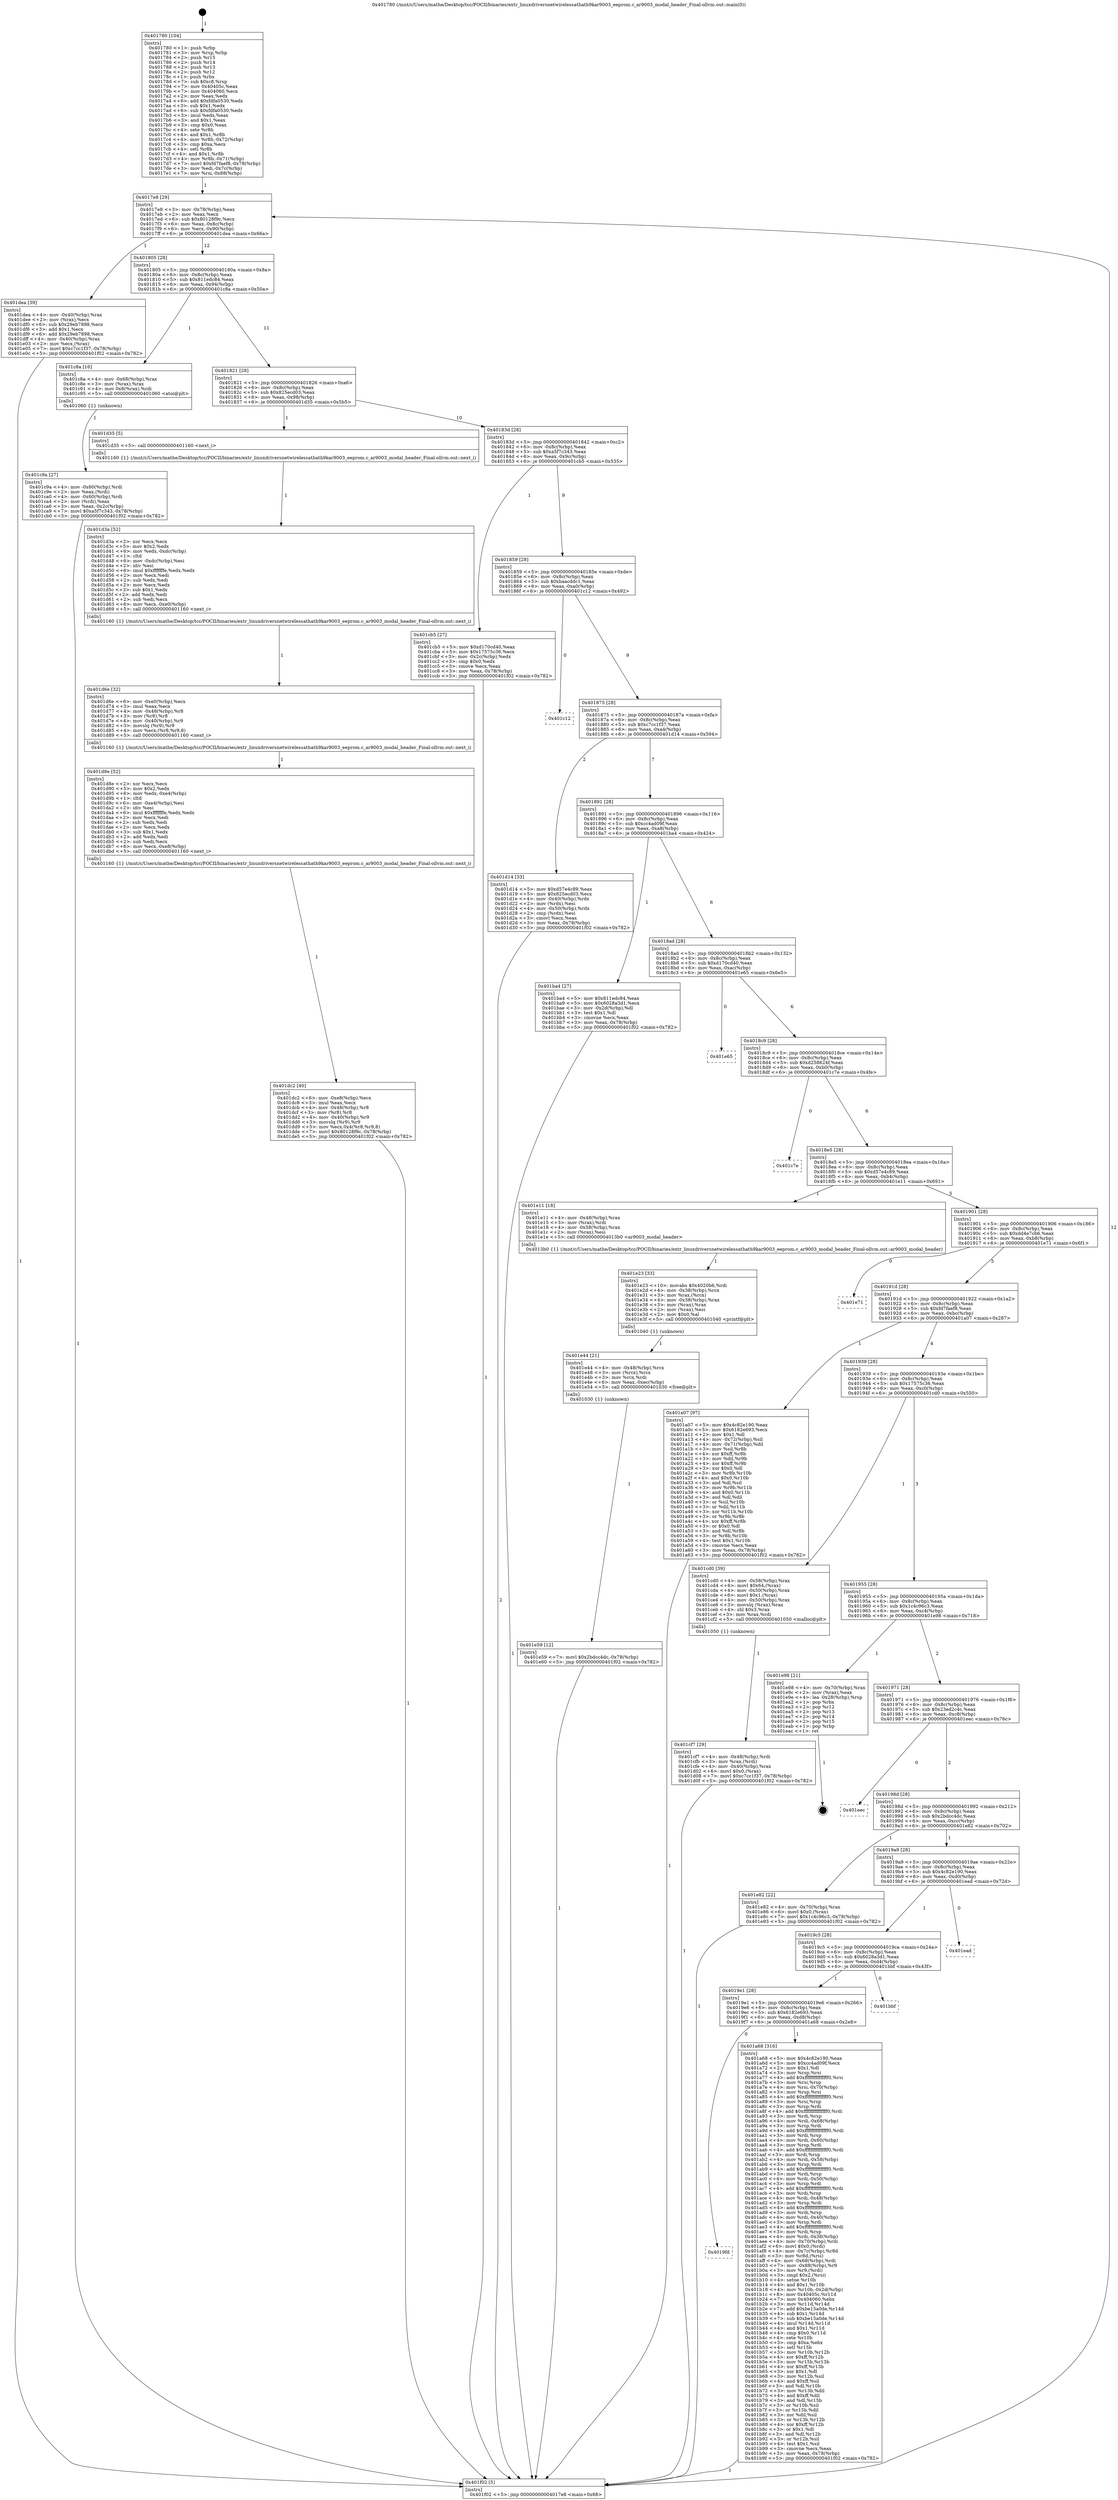 digraph "0x401780" {
  label = "0x401780 (/mnt/c/Users/mathe/Desktop/tcc/POCII/binaries/extr_linuxdriversnetwirelessathath9kar9003_eeprom.c_ar9003_modal_header_Final-ollvm.out::main(0))"
  labelloc = "t"
  node[shape=record]

  Entry [label="",width=0.3,height=0.3,shape=circle,fillcolor=black,style=filled]
  "0x4017e8" [label="{
     0x4017e8 [29]\l
     | [instrs]\l
     &nbsp;&nbsp;0x4017e8 \<+3\>: mov -0x78(%rbp),%eax\l
     &nbsp;&nbsp;0x4017eb \<+2\>: mov %eax,%ecx\l
     &nbsp;&nbsp;0x4017ed \<+6\>: sub $0x80128f9c,%ecx\l
     &nbsp;&nbsp;0x4017f3 \<+6\>: mov %eax,-0x8c(%rbp)\l
     &nbsp;&nbsp;0x4017f9 \<+6\>: mov %ecx,-0x90(%rbp)\l
     &nbsp;&nbsp;0x4017ff \<+6\>: je 0000000000401dea \<main+0x66a\>\l
  }"]
  "0x401dea" [label="{
     0x401dea [39]\l
     | [instrs]\l
     &nbsp;&nbsp;0x401dea \<+4\>: mov -0x40(%rbp),%rax\l
     &nbsp;&nbsp;0x401dee \<+2\>: mov (%rax),%ecx\l
     &nbsp;&nbsp;0x401df0 \<+6\>: sub $0x29eb7898,%ecx\l
     &nbsp;&nbsp;0x401df6 \<+3\>: add $0x1,%ecx\l
     &nbsp;&nbsp;0x401df9 \<+6\>: add $0x29eb7898,%ecx\l
     &nbsp;&nbsp;0x401dff \<+4\>: mov -0x40(%rbp),%rax\l
     &nbsp;&nbsp;0x401e03 \<+2\>: mov %ecx,(%rax)\l
     &nbsp;&nbsp;0x401e05 \<+7\>: movl $0xc7cc1f37,-0x78(%rbp)\l
     &nbsp;&nbsp;0x401e0c \<+5\>: jmp 0000000000401f02 \<main+0x782\>\l
  }"]
  "0x401805" [label="{
     0x401805 [28]\l
     | [instrs]\l
     &nbsp;&nbsp;0x401805 \<+5\>: jmp 000000000040180a \<main+0x8a\>\l
     &nbsp;&nbsp;0x40180a \<+6\>: mov -0x8c(%rbp),%eax\l
     &nbsp;&nbsp;0x401810 \<+5\>: sub $0x811edc84,%eax\l
     &nbsp;&nbsp;0x401815 \<+6\>: mov %eax,-0x94(%rbp)\l
     &nbsp;&nbsp;0x40181b \<+6\>: je 0000000000401c8a \<main+0x50a\>\l
  }"]
  Exit [label="",width=0.3,height=0.3,shape=circle,fillcolor=black,style=filled,peripheries=2]
  "0x401c8a" [label="{
     0x401c8a [16]\l
     | [instrs]\l
     &nbsp;&nbsp;0x401c8a \<+4\>: mov -0x68(%rbp),%rax\l
     &nbsp;&nbsp;0x401c8e \<+3\>: mov (%rax),%rax\l
     &nbsp;&nbsp;0x401c91 \<+4\>: mov 0x8(%rax),%rdi\l
     &nbsp;&nbsp;0x401c95 \<+5\>: call 0000000000401060 \<atoi@plt\>\l
     | [calls]\l
     &nbsp;&nbsp;0x401060 \{1\} (unknown)\l
  }"]
  "0x401821" [label="{
     0x401821 [28]\l
     | [instrs]\l
     &nbsp;&nbsp;0x401821 \<+5\>: jmp 0000000000401826 \<main+0xa6\>\l
     &nbsp;&nbsp;0x401826 \<+6\>: mov -0x8c(%rbp),%eax\l
     &nbsp;&nbsp;0x40182c \<+5\>: sub $0x825ecd03,%eax\l
     &nbsp;&nbsp;0x401831 \<+6\>: mov %eax,-0x98(%rbp)\l
     &nbsp;&nbsp;0x401837 \<+6\>: je 0000000000401d35 \<main+0x5b5\>\l
  }"]
  "0x401e59" [label="{
     0x401e59 [12]\l
     | [instrs]\l
     &nbsp;&nbsp;0x401e59 \<+7\>: movl $0x2bdcc4dc,-0x78(%rbp)\l
     &nbsp;&nbsp;0x401e60 \<+5\>: jmp 0000000000401f02 \<main+0x782\>\l
  }"]
  "0x401d35" [label="{
     0x401d35 [5]\l
     | [instrs]\l
     &nbsp;&nbsp;0x401d35 \<+5\>: call 0000000000401160 \<next_i\>\l
     | [calls]\l
     &nbsp;&nbsp;0x401160 \{1\} (/mnt/c/Users/mathe/Desktop/tcc/POCII/binaries/extr_linuxdriversnetwirelessathath9kar9003_eeprom.c_ar9003_modal_header_Final-ollvm.out::next_i)\l
  }"]
  "0x40183d" [label="{
     0x40183d [28]\l
     | [instrs]\l
     &nbsp;&nbsp;0x40183d \<+5\>: jmp 0000000000401842 \<main+0xc2\>\l
     &nbsp;&nbsp;0x401842 \<+6\>: mov -0x8c(%rbp),%eax\l
     &nbsp;&nbsp;0x401848 \<+5\>: sub $0xa5f7c343,%eax\l
     &nbsp;&nbsp;0x40184d \<+6\>: mov %eax,-0x9c(%rbp)\l
     &nbsp;&nbsp;0x401853 \<+6\>: je 0000000000401cb5 \<main+0x535\>\l
  }"]
  "0x401e44" [label="{
     0x401e44 [21]\l
     | [instrs]\l
     &nbsp;&nbsp;0x401e44 \<+4\>: mov -0x48(%rbp),%rcx\l
     &nbsp;&nbsp;0x401e48 \<+3\>: mov (%rcx),%rcx\l
     &nbsp;&nbsp;0x401e4b \<+3\>: mov %rcx,%rdi\l
     &nbsp;&nbsp;0x401e4e \<+6\>: mov %eax,-0xec(%rbp)\l
     &nbsp;&nbsp;0x401e54 \<+5\>: call 0000000000401030 \<free@plt\>\l
     | [calls]\l
     &nbsp;&nbsp;0x401030 \{1\} (unknown)\l
  }"]
  "0x401cb5" [label="{
     0x401cb5 [27]\l
     | [instrs]\l
     &nbsp;&nbsp;0x401cb5 \<+5\>: mov $0xd170cd40,%eax\l
     &nbsp;&nbsp;0x401cba \<+5\>: mov $0x17575c36,%ecx\l
     &nbsp;&nbsp;0x401cbf \<+3\>: mov -0x2c(%rbp),%edx\l
     &nbsp;&nbsp;0x401cc2 \<+3\>: cmp $0x0,%edx\l
     &nbsp;&nbsp;0x401cc5 \<+3\>: cmove %ecx,%eax\l
     &nbsp;&nbsp;0x401cc8 \<+3\>: mov %eax,-0x78(%rbp)\l
     &nbsp;&nbsp;0x401ccb \<+5\>: jmp 0000000000401f02 \<main+0x782\>\l
  }"]
  "0x401859" [label="{
     0x401859 [28]\l
     | [instrs]\l
     &nbsp;&nbsp;0x401859 \<+5\>: jmp 000000000040185e \<main+0xde\>\l
     &nbsp;&nbsp;0x40185e \<+6\>: mov -0x8c(%rbp),%eax\l
     &nbsp;&nbsp;0x401864 \<+5\>: sub $0xbaacddc1,%eax\l
     &nbsp;&nbsp;0x401869 \<+6\>: mov %eax,-0xa0(%rbp)\l
     &nbsp;&nbsp;0x40186f \<+6\>: je 0000000000401c12 \<main+0x492\>\l
  }"]
  "0x401e23" [label="{
     0x401e23 [33]\l
     | [instrs]\l
     &nbsp;&nbsp;0x401e23 \<+10\>: movabs $0x4020b6,%rdi\l
     &nbsp;&nbsp;0x401e2d \<+4\>: mov -0x38(%rbp),%rcx\l
     &nbsp;&nbsp;0x401e31 \<+3\>: mov %rax,(%rcx)\l
     &nbsp;&nbsp;0x401e34 \<+4\>: mov -0x38(%rbp),%rax\l
     &nbsp;&nbsp;0x401e38 \<+3\>: mov (%rax),%rax\l
     &nbsp;&nbsp;0x401e3b \<+2\>: mov (%rax),%esi\l
     &nbsp;&nbsp;0x401e3d \<+2\>: mov $0x0,%al\l
     &nbsp;&nbsp;0x401e3f \<+5\>: call 0000000000401040 \<printf@plt\>\l
     | [calls]\l
     &nbsp;&nbsp;0x401040 \{1\} (unknown)\l
  }"]
  "0x401c12" [label="{
     0x401c12\l
  }", style=dashed]
  "0x401875" [label="{
     0x401875 [28]\l
     | [instrs]\l
     &nbsp;&nbsp;0x401875 \<+5\>: jmp 000000000040187a \<main+0xfa\>\l
     &nbsp;&nbsp;0x40187a \<+6\>: mov -0x8c(%rbp),%eax\l
     &nbsp;&nbsp;0x401880 \<+5\>: sub $0xc7cc1f37,%eax\l
     &nbsp;&nbsp;0x401885 \<+6\>: mov %eax,-0xa4(%rbp)\l
     &nbsp;&nbsp;0x40188b \<+6\>: je 0000000000401d14 \<main+0x594\>\l
  }"]
  "0x401dc2" [label="{
     0x401dc2 [40]\l
     | [instrs]\l
     &nbsp;&nbsp;0x401dc2 \<+6\>: mov -0xe8(%rbp),%ecx\l
     &nbsp;&nbsp;0x401dc8 \<+3\>: imul %eax,%ecx\l
     &nbsp;&nbsp;0x401dcb \<+4\>: mov -0x48(%rbp),%r8\l
     &nbsp;&nbsp;0x401dcf \<+3\>: mov (%r8),%r8\l
     &nbsp;&nbsp;0x401dd2 \<+4\>: mov -0x40(%rbp),%r9\l
     &nbsp;&nbsp;0x401dd6 \<+3\>: movslq (%r9),%r9\l
     &nbsp;&nbsp;0x401dd9 \<+5\>: mov %ecx,0x4(%r8,%r9,8)\l
     &nbsp;&nbsp;0x401dde \<+7\>: movl $0x80128f9c,-0x78(%rbp)\l
     &nbsp;&nbsp;0x401de5 \<+5\>: jmp 0000000000401f02 \<main+0x782\>\l
  }"]
  "0x401d14" [label="{
     0x401d14 [33]\l
     | [instrs]\l
     &nbsp;&nbsp;0x401d14 \<+5\>: mov $0xd57e4c89,%eax\l
     &nbsp;&nbsp;0x401d19 \<+5\>: mov $0x825ecd03,%ecx\l
     &nbsp;&nbsp;0x401d1e \<+4\>: mov -0x40(%rbp),%rdx\l
     &nbsp;&nbsp;0x401d22 \<+2\>: mov (%rdx),%esi\l
     &nbsp;&nbsp;0x401d24 \<+4\>: mov -0x50(%rbp),%rdx\l
     &nbsp;&nbsp;0x401d28 \<+2\>: cmp (%rdx),%esi\l
     &nbsp;&nbsp;0x401d2a \<+3\>: cmovl %ecx,%eax\l
     &nbsp;&nbsp;0x401d2d \<+3\>: mov %eax,-0x78(%rbp)\l
     &nbsp;&nbsp;0x401d30 \<+5\>: jmp 0000000000401f02 \<main+0x782\>\l
  }"]
  "0x401891" [label="{
     0x401891 [28]\l
     | [instrs]\l
     &nbsp;&nbsp;0x401891 \<+5\>: jmp 0000000000401896 \<main+0x116\>\l
     &nbsp;&nbsp;0x401896 \<+6\>: mov -0x8c(%rbp),%eax\l
     &nbsp;&nbsp;0x40189c \<+5\>: sub $0xcc4ad09f,%eax\l
     &nbsp;&nbsp;0x4018a1 \<+6\>: mov %eax,-0xa8(%rbp)\l
     &nbsp;&nbsp;0x4018a7 \<+6\>: je 0000000000401ba4 \<main+0x424\>\l
  }"]
  "0x401d8e" [label="{
     0x401d8e [52]\l
     | [instrs]\l
     &nbsp;&nbsp;0x401d8e \<+2\>: xor %ecx,%ecx\l
     &nbsp;&nbsp;0x401d90 \<+5\>: mov $0x2,%edx\l
     &nbsp;&nbsp;0x401d95 \<+6\>: mov %edx,-0xe4(%rbp)\l
     &nbsp;&nbsp;0x401d9b \<+1\>: cltd\l
     &nbsp;&nbsp;0x401d9c \<+6\>: mov -0xe4(%rbp),%esi\l
     &nbsp;&nbsp;0x401da2 \<+2\>: idiv %esi\l
     &nbsp;&nbsp;0x401da4 \<+6\>: imul $0xfffffffe,%edx,%edx\l
     &nbsp;&nbsp;0x401daa \<+2\>: mov %ecx,%edi\l
     &nbsp;&nbsp;0x401dac \<+2\>: sub %edx,%edi\l
     &nbsp;&nbsp;0x401dae \<+2\>: mov %ecx,%edx\l
     &nbsp;&nbsp;0x401db0 \<+3\>: sub $0x1,%edx\l
     &nbsp;&nbsp;0x401db3 \<+2\>: add %edx,%edi\l
     &nbsp;&nbsp;0x401db5 \<+2\>: sub %edi,%ecx\l
     &nbsp;&nbsp;0x401db7 \<+6\>: mov %ecx,-0xe8(%rbp)\l
     &nbsp;&nbsp;0x401dbd \<+5\>: call 0000000000401160 \<next_i\>\l
     | [calls]\l
     &nbsp;&nbsp;0x401160 \{1\} (/mnt/c/Users/mathe/Desktop/tcc/POCII/binaries/extr_linuxdriversnetwirelessathath9kar9003_eeprom.c_ar9003_modal_header_Final-ollvm.out::next_i)\l
  }"]
  "0x401ba4" [label="{
     0x401ba4 [27]\l
     | [instrs]\l
     &nbsp;&nbsp;0x401ba4 \<+5\>: mov $0x811edc84,%eax\l
     &nbsp;&nbsp;0x401ba9 \<+5\>: mov $0x6028a3d1,%ecx\l
     &nbsp;&nbsp;0x401bae \<+3\>: mov -0x2d(%rbp),%dl\l
     &nbsp;&nbsp;0x401bb1 \<+3\>: test $0x1,%dl\l
     &nbsp;&nbsp;0x401bb4 \<+3\>: cmovne %ecx,%eax\l
     &nbsp;&nbsp;0x401bb7 \<+3\>: mov %eax,-0x78(%rbp)\l
     &nbsp;&nbsp;0x401bba \<+5\>: jmp 0000000000401f02 \<main+0x782\>\l
  }"]
  "0x4018ad" [label="{
     0x4018ad [28]\l
     | [instrs]\l
     &nbsp;&nbsp;0x4018ad \<+5\>: jmp 00000000004018b2 \<main+0x132\>\l
     &nbsp;&nbsp;0x4018b2 \<+6\>: mov -0x8c(%rbp),%eax\l
     &nbsp;&nbsp;0x4018b8 \<+5\>: sub $0xd170cd40,%eax\l
     &nbsp;&nbsp;0x4018bd \<+6\>: mov %eax,-0xac(%rbp)\l
     &nbsp;&nbsp;0x4018c3 \<+6\>: je 0000000000401e65 \<main+0x6e5\>\l
  }"]
  "0x401d6e" [label="{
     0x401d6e [32]\l
     | [instrs]\l
     &nbsp;&nbsp;0x401d6e \<+6\>: mov -0xe0(%rbp),%ecx\l
     &nbsp;&nbsp;0x401d74 \<+3\>: imul %eax,%ecx\l
     &nbsp;&nbsp;0x401d77 \<+4\>: mov -0x48(%rbp),%r8\l
     &nbsp;&nbsp;0x401d7b \<+3\>: mov (%r8),%r8\l
     &nbsp;&nbsp;0x401d7e \<+4\>: mov -0x40(%rbp),%r9\l
     &nbsp;&nbsp;0x401d82 \<+3\>: movslq (%r9),%r9\l
     &nbsp;&nbsp;0x401d85 \<+4\>: mov %ecx,(%r8,%r9,8)\l
     &nbsp;&nbsp;0x401d89 \<+5\>: call 0000000000401160 \<next_i\>\l
     | [calls]\l
     &nbsp;&nbsp;0x401160 \{1\} (/mnt/c/Users/mathe/Desktop/tcc/POCII/binaries/extr_linuxdriversnetwirelessathath9kar9003_eeprom.c_ar9003_modal_header_Final-ollvm.out::next_i)\l
  }"]
  "0x401e65" [label="{
     0x401e65\l
  }", style=dashed]
  "0x4018c9" [label="{
     0x4018c9 [28]\l
     | [instrs]\l
     &nbsp;&nbsp;0x4018c9 \<+5\>: jmp 00000000004018ce \<main+0x14e\>\l
     &nbsp;&nbsp;0x4018ce \<+6\>: mov -0x8c(%rbp),%eax\l
     &nbsp;&nbsp;0x4018d4 \<+5\>: sub $0xd258624f,%eax\l
     &nbsp;&nbsp;0x4018d9 \<+6\>: mov %eax,-0xb0(%rbp)\l
     &nbsp;&nbsp;0x4018df \<+6\>: je 0000000000401c7e \<main+0x4fe\>\l
  }"]
  "0x401d3a" [label="{
     0x401d3a [52]\l
     | [instrs]\l
     &nbsp;&nbsp;0x401d3a \<+2\>: xor %ecx,%ecx\l
     &nbsp;&nbsp;0x401d3c \<+5\>: mov $0x2,%edx\l
     &nbsp;&nbsp;0x401d41 \<+6\>: mov %edx,-0xdc(%rbp)\l
     &nbsp;&nbsp;0x401d47 \<+1\>: cltd\l
     &nbsp;&nbsp;0x401d48 \<+6\>: mov -0xdc(%rbp),%esi\l
     &nbsp;&nbsp;0x401d4e \<+2\>: idiv %esi\l
     &nbsp;&nbsp;0x401d50 \<+6\>: imul $0xfffffffe,%edx,%edx\l
     &nbsp;&nbsp;0x401d56 \<+2\>: mov %ecx,%edi\l
     &nbsp;&nbsp;0x401d58 \<+2\>: sub %edx,%edi\l
     &nbsp;&nbsp;0x401d5a \<+2\>: mov %ecx,%edx\l
     &nbsp;&nbsp;0x401d5c \<+3\>: sub $0x1,%edx\l
     &nbsp;&nbsp;0x401d5f \<+2\>: add %edx,%edi\l
     &nbsp;&nbsp;0x401d61 \<+2\>: sub %edi,%ecx\l
     &nbsp;&nbsp;0x401d63 \<+6\>: mov %ecx,-0xe0(%rbp)\l
     &nbsp;&nbsp;0x401d69 \<+5\>: call 0000000000401160 \<next_i\>\l
     | [calls]\l
     &nbsp;&nbsp;0x401160 \{1\} (/mnt/c/Users/mathe/Desktop/tcc/POCII/binaries/extr_linuxdriversnetwirelessathath9kar9003_eeprom.c_ar9003_modal_header_Final-ollvm.out::next_i)\l
  }"]
  "0x401c7e" [label="{
     0x401c7e\l
  }", style=dashed]
  "0x4018e5" [label="{
     0x4018e5 [28]\l
     | [instrs]\l
     &nbsp;&nbsp;0x4018e5 \<+5\>: jmp 00000000004018ea \<main+0x16a\>\l
     &nbsp;&nbsp;0x4018ea \<+6\>: mov -0x8c(%rbp),%eax\l
     &nbsp;&nbsp;0x4018f0 \<+5\>: sub $0xd57e4c89,%eax\l
     &nbsp;&nbsp;0x4018f5 \<+6\>: mov %eax,-0xb4(%rbp)\l
     &nbsp;&nbsp;0x4018fb \<+6\>: je 0000000000401e11 \<main+0x691\>\l
  }"]
  "0x401cf7" [label="{
     0x401cf7 [29]\l
     | [instrs]\l
     &nbsp;&nbsp;0x401cf7 \<+4\>: mov -0x48(%rbp),%rdi\l
     &nbsp;&nbsp;0x401cfb \<+3\>: mov %rax,(%rdi)\l
     &nbsp;&nbsp;0x401cfe \<+4\>: mov -0x40(%rbp),%rax\l
     &nbsp;&nbsp;0x401d02 \<+6\>: movl $0x0,(%rax)\l
     &nbsp;&nbsp;0x401d08 \<+7\>: movl $0xc7cc1f37,-0x78(%rbp)\l
     &nbsp;&nbsp;0x401d0f \<+5\>: jmp 0000000000401f02 \<main+0x782\>\l
  }"]
  "0x401e11" [label="{
     0x401e11 [18]\l
     | [instrs]\l
     &nbsp;&nbsp;0x401e11 \<+4\>: mov -0x48(%rbp),%rax\l
     &nbsp;&nbsp;0x401e15 \<+3\>: mov (%rax),%rdi\l
     &nbsp;&nbsp;0x401e18 \<+4\>: mov -0x58(%rbp),%rax\l
     &nbsp;&nbsp;0x401e1c \<+2\>: mov (%rax),%esi\l
     &nbsp;&nbsp;0x401e1e \<+5\>: call 00000000004013b0 \<ar9003_modal_header\>\l
     | [calls]\l
     &nbsp;&nbsp;0x4013b0 \{1\} (/mnt/c/Users/mathe/Desktop/tcc/POCII/binaries/extr_linuxdriversnetwirelessathath9kar9003_eeprom.c_ar9003_modal_header_Final-ollvm.out::ar9003_modal_header)\l
  }"]
  "0x401901" [label="{
     0x401901 [28]\l
     | [instrs]\l
     &nbsp;&nbsp;0x401901 \<+5\>: jmp 0000000000401906 \<main+0x186\>\l
     &nbsp;&nbsp;0x401906 \<+6\>: mov -0x8c(%rbp),%eax\l
     &nbsp;&nbsp;0x40190c \<+5\>: sub $0xdd4e7cb6,%eax\l
     &nbsp;&nbsp;0x401911 \<+6\>: mov %eax,-0xb8(%rbp)\l
     &nbsp;&nbsp;0x401917 \<+6\>: je 0000000000401e71 \<main+0x6f1\>\l
  }"]
  "0x401c9a" [label="{
     0x401c9a [27]\l
     | [instrs]\l
     &nbsp;&nbsp;0x401c9a \<+4\>: mov -0x60(%rbp),%rdi\l
     &nbsp;&nbsp;0x401c9e \<+2\>: mov %eax,(%rdi)\l
     &nbsp;&nbsp;0x401ca0 \<+4\>: mov -0x60(%rbp),%rdi\l
     &nbsp;&nbsp;0x401ca4 \<+2\>: mov (%rdi),%eax\l
     &nbsp;&nbsp;0x401ca6 \<+3\>: mov %eax,-0x2c(%rbp)\l
     &nbsp;&nbsp;0x401ca9 \<+7\>: movl $0xa5f7c343,-0x78(%rbp)\l
     &nbsp;&nbsp;0x401cb0 \<+5\>: jmp 0000000000401f02 \<main+0x782\>\l
  }"]
  "0x401e71" [label="{
     0x401e71\l
  }", style=dashed]
  "0x40191d" [label="{
     0x40191d [28]\l
     | [instrs]\l
     &nbsp;&nbsp;0x40191d \<+5\>: jmp 0000000000401922 \<main+0x1a2\>\l
     &nbsp;&nbsp;0x401922 \<+6\>: mov -0x8c(%rbp),%eax\l
     &nbsp;&nbsp;0x401928 \<+5\>: sub $0xfd7faef8,%eax\l
     &nbsp;&nbsp;0x40192d \<+6\>: mov %eax,-0xbc(%rbp)\l
     &nbsp;&nbsp;0x401933 \<+6\>: je 0000000000401a07 \<main+0x287\>\l
  }"]
  "0x4019fd" [label="{
     0x4019fd\l
  }", style=dashed]
  "0x401a07" [label="{
     0x401a07 [97]\l
     | [instrs]\l
     &nbsp;&nbsp;0x401a07 \<+5\>: mov $0x4c82e190,%eax\l
     &nbsp;&nbsp;0x401a0c \<+5\>: mov $0x6182e693,%ecx\l
     &nbsp;&nbsp;0x401a11 \<+2\>: mov $0x1,%dl\l
     &nbsp;&nbsp;0x401a13 \<+4\>: mov -0x72(%rbp),%sil\l
     &nbsp;&nbsp;0x401a17 \<+4\>: mov -0x71(%rbp),%dil\l
     &nbsp;&nbsp;0x401a1b \<+3\>: mov %sil,%r8b\l
     &nbsp;&nbsp;0x401a1e \<+4\>: xor $0xff,%r8b\l
     &nbsp;&nbsp;0x401a22 \<+3\>: mov %dil,%r9b\l
     &nbsp;&nbsp;0x401a25 \<+4\>: xor $0xff,%r9b\l
     &nbsp;&nbsp;0x401a29 \<+3\>: xor $0x0,%dl\l
     &nbsp;&nbsp;0x401a2c \<+3\>: mov %r8b,%r10b\l
     &nbsp;&nbsp;0x401a2f \<+4\>: and $0x0,%r10b\l
     &nbsp;&nbsp;0x401a33 \<+3\>: and %dl,%sil\l
     &nbsp;&nbsp;0x401a36 \<+3\>: mov %r9b,%r11b\l
     &nbsp;&nbsp;0x401a39 \<+4\>: and $0x0,%r11b\l
     &nbsp;&nbsp;0x401a3d \<+3\>: and %dl,%dil\l
     &nbsp;&nbsp;0x401a40 \<+3\>: or %sil,%r10b\l
     &nbsp;&nbsp;0x401a43 \<+3\>: or %dil,%r11b\l
     &nbsp;&nbsp;0x401a46 \<+3\>: xor %r11b,%r10b\l
     &nbsp;&nbsp;0x401a49 \<+3\>: or %r9b,%r8b\l
     &nbsp;&nbsp;0x401a4c \<+4\>: xor $0xff,%r8b\l
     &nbsp;&nbsp;0x401a50 \<+3\>: or $0x0,%dl\l
     &nbsp;&nbsp;0x401a53 \<+3\>: and %dl,%r8b\l
     &nbsp;&nbsp;0x401a56 \<+3\>: or %r8b,%r10b\l
     &nbsp;&nbsp;0x401a59 \<+4\>: test $0x1,%r10b\l
     &nbsp;&nbsp;0x401a5d \<+3\>: cmovne %ecx,%eax\l
     &nbsp;&nbsp;0x401a60 \<+3\>: mov %eax,-0x78(%rbp)\l
     &nbsp;&nbsp;0x401a63 \<+5\>: jmp 0000000000401f02 \<main+0x782\>\l
  }"]
  "0x401939" [label="{
     0x401939 [28]\l
     | [instrs]\l
     &nbsp;&nbsp;0x401939 \<+5\>: jmp 000000000040193e \<main+0x1be\>\l
     &nbsp;&nbsp;0x40193e \<+6\>: mov -0x8c(%rbp),%eax\l
     &nbsp;&nbsp;0x401944 \<+5\>: sub $0x17575c36,%eax\l
     &nbsp;&nbsp;0x401949 \<+6\>: mov %eax,-0xc0(%rbp)\l
     &nbsp;&nbsp;0x40194f \<+6\>: je 0000000000401cd0 \<main+0x550\>\l
  }"]
  "0x401f02" [label="{
     0x401f02 [5]\l
     | [instrs]\l
     &nbsp;&nbsp;0x401f02 \<+5\>: jmp 00000000004017e8 \<main+0x68\>\l
  }"]
  "0x401780" [label="{
     0x401780 [104]\l
     | [instrs]\l
     &nbsp;&nbsp;0x401780 \<+1\>: push %rbp\l
     &nbsp;&nbsp;0x401781 \<+3\>: mov %rsp,%rbp\l
     &nbsp;&nbsp;0x401784 \<+2\>: push %r15\l
     &nbsp;&nbsp;0x401786 \<+2\>: push %r14\l
     &nbsp;&nbsp;0x401788 \<+2\>: push %r13\l
     &nbsp;&nbsp;0x40178a \<+2\>: push %r12\l
     &nbsp;&nbsp;0x40178c \<+1\>: push %rbx\l
     &nbsp;&nbsp;0x40178d \<+7\>: sub $0xc8,%rsp\l
     &nbsp;&nbsp;0x401794 \<+7\>: mov 0x40405c,%eax\l
     &nbsp;&nbsp;0x40179b \<+7\>: mov 0x404060,%ecx\l
     &nbsp;&nbsp;0x4017a2 \<+2\>: mov %eax,%edx\l
     &nbsp;&nbsp;0x4017a4 \<+6\>: add $0xfdfa0530,%edx\l
     &nbsp;&nbsp;0x4017aa \<+3\>: sub $0x1,%edx\l
     &nbsp;&nbsp;0x4017ad \<+6\>: sub $0xfdfa0530,%edx\l
     &nbsp;&nbsp;0x4017b3 \<+3\>: imul %edx,%eax\l
     &nbsp;&nbsp;0x4017b6 \<+3\>: and $0x1,%eax\l
     &nbsp;&nbsp;0x4017b9 \<+3\>: cmp $0x0,%eax\l
     &nbsp;&nbsp;0x4017bc \<+4\>: sete %r8b\l
     &nbsp;&nbsp;0x4017c0 \<+4\>: and $0x1,%r8b\l
     &nbsp;&nbsp;0x4017c4 \<+4\>: mov %r8b,-0x72(%rbp)\l
     &nbsp;&nbsp;0x4017c8 \<+3\>: cmp $0xa,%ecx\l
     &nbsp;&nbsp;0x4017cb \<+4\>: setl %r8b\l
     &nbsp;&nbsp;0x4017cf \<+4\>: and $0x1,%r8b\l
     &nbsp;&nbsp;0x4017d3 \<+4\>: mov %r8b,-0x71(%rbp)\l
     &nbsp;&nbsp;0x4017d7 \<+7\>: movl $0xfd7faef8,-0x78(%rbp)\l
     &nbsp;&nbsp;0x4017de \<+3\>: mov %edi,-0x7c(%rbp)\l
     &nbsp;&nbsp;0x4017e1 \<+7\>: mov %rsi,-0x88(%rbp)\l
  }"]
  "0x401a68" [label="{
     0x401a68 [316]\l
     | [instrs]\l
     &nbsp;&nbsp;0x401a68 \<+5\>: mov $0x4c82e190,%eax\l
     &nbsp;&nbsp;0x401a6d \<+5\>: mov $0xcc4ad09f,%ecx\l
     &nbsp;&nbsp;0x401a72 \<+2\>: mov $0x1,%dl\l
     &nbsp;&nbsp;0x401a74 \<+3\>: mov %rsp,%rsi\l
     &nbsp;&nbsp;0x401a77 \<+4\>: add $0xfffffffffffffff0,%rsi\l
     &nbsp;&nbsp;0x401a7b \<+3\>: mov %rsi,%rsp\l
     &nbsp;&nbsp;0x401a7e \<+4\>: mov %rsi,-0x70(%rbp)\l
     &nbsp;&nbsp;0x401a82 \<+3\>: mov %rsp,%rsi\l
     &nbsp;&nbsp;0x401a85 \<+4\>: add $0xfffffffffffffff0,%rsi\l
     &nbsp;&nbsp;0x401a89 \<+3\>: mov %rsi,%rsp\l
     &nbsp;&nbsp;0x401a8c \<+3\>: mov %rsp,%rdi\l
     &nbsp;&nbsp;0x401a8f \<+4\>: add $0xfffffffffffffff0,%rdi\l
     &nbsp;&nbsp;0x401a93 \<+3\>: mov %rdi,%rsp\l
     &nbsp;&nbsp;0x401a96 \<+4\>: mov %rdi,-0x68(%rbp)\l
     &nbsp;&nbsp;0x401a9a \<+3\>: mov %rsp,%rdi\l
     &nbsp;&nbsp;0x401a9d \<+4\>: add $0xfffffffffffffff0,%rdi\l
     &nbsp;&nbsp;0x401aa1 \<+3\>: mov %rdi,%rsp\l
     &nbsp;&nbsp;0x401aa4 \<+4\>: mov %rdi,-0x60(%rbp)\l
     &nbsp;&nbsp;0x401aa8 \<+3\>: mov %rsp,%rdi\l
     &nbsp;&nbsp;0x401aab \<+4\>: add $0xfffffffffffffff0,%rdi\l
     &nbsp;&nbsp;0x401aaf \<+3\>: mov %rdi,%rsp\l
     &nbsp;&nbsp;0x401ab2 \<+4\>: mov %rdi,-0x58(%rbp)\l
     &nbsp;&nbsp;0x401ab6 \<+3\>: mov %rsp,%rdi\l
     &nbsp;&nbsp;0x401ab9 \<+4\>: add $0xfffffffffffffff0,%rdi\l
     &nbsp;&nbsp;0x401abd \<+3\>: mov %rdi,%rsp\l
     &nbsp;&nbsp;0x401ac0 \<+4\>: mov %rdi,-0x50(%rbp)\l
     &nbsp;&nbsp;0x401ac4 \<+3\>: mov %rsp,%rdi\l
     &nbsp;&nbsp;0x401ac7 \<+4\>: add $0xfffffffffffffff0,%rdi\l
     &nbsp;&nbsp;0x401acb \<+3\>: mov %rdi,%rsp\l
     &nbsp;&nbsp;0x401ace \<+4\>: mov %rdi,-0x48(%rbp)\l
     &nbsp;&nbsp;0x401ad2 \<+3\>: mov %rsp,%rdi\l
     &nbsp;&nbsp;0x401ad5 \<+4\>: add $0xfffffffffffffff0,%rdi\l
     &nbsp;&nbsp;0x401ad9 \<+3\>: mov %rdi,%rsp\l
     &nbsp;&nbsp;0x401adc \<+4\>: mov %rdi,-0x40(%rbp)\l
     &nbsp;&nbsp;0x401ae0 \<+3\>: mov %rsp,%rdi\l
     &nbsp;&nbsp;0x401ae3 \<+4\>: add $0xfffffffffffffff0,%rdi\l
     &nbsp;&nbsp;0x401ae7 \<+3\>: mov %rdi,%rsp\l
     &nbsp;&nbsp;0x401aea \<+4\>: mov %rdi,-0x38(%rbp)\l
     &nbsp;&nbsp;0x401aee \<+4\>: mov -0x70(%rbp),%rdi\l
     &nbsp;&nbsp;0x401af2 \<+6\>: movl $0x0,(%rdi)\l
     &nbsp;&nbsp;0x401af8 \<+4\>: mov -0x7c(%rbp),%r8d\l
     &nbsp;&nbsp;0x401afc \<+3\>: mov %r8d,(%rsi)\l
     &nbsp;&nbsp;0x401aff \<+4\>: mov -0x68(%rbp),%rdi\l
     &nbsp;&nbsp;0x401b03 \<+7\>: mov -0x88(%rbp),%r9\l
     &nbsp;&nbsp;0x401b0a \<+3\>: mov %r9,(%rdi)\l
     &nbsp;&nbsp;0x401b0d \<+3\>: cmpl $0x2,(%rsi)\l
     &nbsp;&nbsp;0x401b10 \<+4\>: setne %r10b\l
     &nbsp;&nbsp;0x401b14 \<+4\>: and $0x1,%r10b\l
     &nbsp;&nbsp;0x401b18 \<+4\>: mov %r10b,-0x2d(%rbp)\l
     &nbsp;&nbsp;0x401b1c \<+8\>: mov 0x40405c,%r11d\l
     &nbsp;&nbsp;0x401b24 \<+7\>: mov 0x404060,%ebx\l
     &nbsp;&nbsp;0x401b2b \<+3\>: mov %r11d,%r14d\l
     &nbsp;&nbsp;0x401b2e \<+7\>: add $0xbe15a0de,%r14d\l
     &nbsp;&nbsp;0x401b35 \<+4\>: sub $0x1,%r14d\l
     &nbsp;&nbsp;0x401b39 \<+7\>: sub $0xbe15a0de,%r14d\l
     &nbsp;&nbsp;0x401b40 \<+4\>: imul %r14d,%r11d\l
     &nbsp;&nbsp;0x401b44 \<+4\>: and $0x1,%r11d\l
     &nbsp;&nbsp;0x401b48 \<+4\>: cmp $0x0,%r11d\l
     &nbsp;&nbsp;0x401b4c \<+4\>: sete %r10b\l
     &nbsp;&nbsp;0x401b50 \<+3\>: cmp $0xa,%ebx\l
     &nbsp;&nbsp;0x401b53 \<+4\>: setl %r15b\l
     &nbsp;&nbsp;0x401b57 \<+3\>: mov %r10b,%r12b\l
     &nbsp;&nbsp;0x401b5a \<+4\>: xor $0xff,%r12b\l
     &nbsp;&nbsp;0x401b5e \<+3\>: mov %r15b,%r13b\l
     &nbsp;&nbsp;0x401b61 \<+4\>: xor $0xff,%r13b\l
     &nbsp;&nbsp;0x401b65 \<+3\>: xor $0x1,%dl\l
     &nbsp;&nbsp;0x401b68 \<+3\>: mov %r12b,%sil\l
     &nbsp;&nbsp;0x401b6b \<+4\>: and $0xff,%sil\l
     &nbsp;&nbsp;0x401b6f \<+3\>: and %dl,%r10b\l
     &nbsp;&nbsp;0x401b72 \<+3\>: mov %r13b,%dil\l
     &nbsp;&nbsp;0x401b75 \<+4\>: and $0xff,%dil\l
     &nbsp;&nbsp;0x401b79 \<+3\>: and %dl,%r15b\l
     &nbsp;&nbsp;0x401b7c \<+3\>: or %r10b,%sil\l
     &nbsp;&nbsp;0x401b7f \<+3\>: or %r15b,%dil\l
     &nbsp;&nbsp;0x401b82 \<+3\>: xor %dil,%sil\l
     &nbsp;&nbsp;0x401b85 \<+3\>: or %r13b,%r12b\l
     &nbsp;&nbsp;0x401b88 \<+4\>: xor $0xff,%r12b\l
     &nbsp;&nbsp;0x401b8c \<+3\>: or $0x1,%dl\l
     &nbsp;&nbsp;0x401b8f \<+3\>: and %dl,%r12b\l
     &nbsp;&nbsp;0x401b92 \<+3\>: or %r12b,%sil\l
     &nbsp;&nbsp;0x401b95 \<+4\>: test $0x1,%sil\l
     &nbsp;&nbsp;0x401b99 \<+3\>: cmovne %ecx,%eax\l
     &nbsp;&nbsp;0x401b9c \<+3\>: mov %eax,-0x78(%rbp)\l
     &nbsp;&nbsp;0x401b9f \<+5\>: jmp 0000000000401f02 \<main+0x782\>\l
  }"]
  "0x401cd0" [label="{
     0x401cd0 [39]\l
     | [instrs]\l
     &nbsp;&nbsp;0x401cd0 \<+4\>: mov -0x58(%rbp),%rax\l
     &nbsp;&nbsp;0x401cd4 \<+6\>: movl $0x64,(%rax)\l
     &nbsp;&nbsp;0x401cda \<+4\>: mov -0x50(%rbp),%rax\l
     &nbsp;&nbsp;0x401cde \<+6\>: movl $0x1,(%rax)\l
     &nbsp;&nbsp;0x401ce4 \<+4\>: mov -0x50(%rbp),%rax\l
     &nbsp;&nbsp;0x401ce8 \<+3\>: movslq (%rax),%rax\l
     &nbsp;&nbsp;0x401ceb \<+4\>: shl $0x3,%rax\l
     &nbsp;&nbsp;0x401cef \<+3\>: mov %rax,%rdi\l
     &nbsp;&nbsp;0x401cf2 \<+5\>: call 0000000000401050 \<malloc@plt\>\l
     | [calls]\l
     &nbsp;&nbsp;0x401050 \{1\} (unknown)\l
  }"]
  "0x401955" [label="{
     0x401955 [28]\l
     | [instrs]\l
     &nbsp;&nbsp;0x401955 \<+5\>: jmp 000000000040195a \<main+0x1da\>\l
     &nbsp;&nbsp;0x40195a \<+6\>: mov -0x8c(%rbp),%eax\l
     &nbsp;&nbsp;0x401960 \<+5\>: sub $0x1c4c96c3,%eax\l
     &nbsp;&nbsp;0x401965 \<+6\>: mov %eax,-0xc4(%rbp)\l
     &nbsp;&nbsp;0x40196b \<+6\>: je 0000000000401e98 \<main+0x718\>\l
  }"]
  "0x4019e1" [label="{
     0x4019e1 [28]\l
     | [instrs]\l
     &nbsp;&nbsp;0x4019e1 \<+5\>: jmp 00000000004019e6 \<main+0x266\>\l
     &nbsp;&nbsp;0x4019e6 \<+6\>: mov -0x8c(%rbp),%eax\l
     &nbsp;&nbsp;0x4019ec \<+5\>: sub $0x6182e693,%eax\l
     &nbsp;&nbsp;0x4019f1 \<+6\>: mov %eax,-0xd8(%rbp)\l
     &nbsp;&nbsp;0x4019f7 \<+6\>: je 0000000000401a68 \<main+0x2e8\>\l
  }"]
  "0x401e98" [label="{
     0x401e98 [21]\l
     | [instrs]\l
     &nbsp;&nbsp;0x401e98 \<+4\>: mov -0x70(%rbp),%rax\l
     &nbsp;&nbsp;0x401e9c \<+2\>: mov (%rax),%eax\l
     &nbsp;&nbsp;0x401e9e \<+4\>: lea -0x28(%rbp),%rsp\l
     &nbsp;&nbsp;0x401ea2 \<+1\>: pop %rbx\l
     &nbsp;&nbsp;0x401ea3 \<+2\>: pop %r12\l
     &nbsp;&nbsp;0x401ea5 \<+2\>: pop %r13\l
     &nbsp;&nbsp;0x401ea7 \<+2\>: pop %r14\l
     &nbsp;&nbsp;0x401ea9 \<+2\>: pop %r15\l
     &nbsp;&nbsp;0x401eab \<+1\>: pop %rbp\l
     &nbsp;&nbsp;0x401eac \<+1\>: ret\l
  }"]
  "0x401971" [label="{
     0x401971 [28]\l
     | [instrs]\l
     &nbsp;&nbsp;0x401971 \<+5\>: jmp 0000000000401976 \<main+0x1f6\>\l
     &nbsp;&nbsp;0x401976 \<+6\>: mov -0x8c(%rbp),%eax\l
     &nbsp;&nbsp;0x40197c \<+5\>: sub $0x23ed2c4c,%eax\l
     &nbsp;&nbsp;0x401981 \<+6\>: mov %eax,-0xc8(%rbp)\l
     &nbsp;&nbsp;0x401987 \<+6\>: je 0000000000401eec \<main+0x76c\>\l
  }"]
  "0x401bbf" [label="{
     0x401bbf\l
  }", style=dashed]
  "0x401eec" [label="{
     0x401eec\l
  }", style=dashed]
  "0x40198d" [label="{
     0x40198d [28]\l
     | [instrs]\l
     &nbsp;&nbsp;0x40198d \<+5\>: jmp 0000000000401992 \<main+0x212\>\l
     &nbsp;&nbsp;0x401992 \<+6\>: mov -0x8c(%rbp),%eax\l
     &nbsp;&nbsp;0x401998 \<+5\>: sub $0x2bdcc4dc,%eax\l
     &nbsp;&nbsp;0x40199d \<+6\>: mov %eax,-0xcc(%rbp)\l
     &nbsp;&nbsp;0x4019a3 \<+6\>: je 0000000000401e82 \<main+0x702\>\l
  }"]
  "0x4019c5" [label="{
     0x4019c5 [28]\l
     | [instrs]\l
     &nbsp;&nbsp;0x4019c5 \<+5\>: jmp 00000000004019ca \<main+0x24a\>\l
     &nbsp;&nbsp;0x4019ca \<+6\>: mov -0x8c(%rbp),%eax\l
     &nbsp;&nbsp;0x4019d0 \<+5\>: sub $0x6028a3d1,%eax\l
     &nbsp;&nbsp;0x4019d5 \<+6\>: mov %eax,-0xd4(%rbp)\l
     &nbsp;&nbsp;0x4019db \<+6\>: je 0000000000401bbf \<main+0x43f\>\l
  }"]
  "0x401e82" [label="{
     0x401e82 [22]\l
     | [instrs]\l
     &nbsp;&nbsp;0x401e82 \<+4\>: mov -0x70(%rbp),%rax\l
     &nbsp;&nbsp;0x401e86 \<+6\>: movl $0x0,(%rax)\l
     &nbsp;&nbsp;0x401e8c \<+7\>: movl $0x1c4c96c3,-0x78(%rbp)\l
     &nbsp;&nbsp;0x401e93 \<+5\>: jmp 0000000000401f02 \<main+0x782\>\l
  }"]
  "0x4019a9" [label="{
     0x4019a9 [28]\l
     | [instrs]\l
     &nbsp;&nbsp;0x4019a9 \<+5\>: jmp 00000000004019ae \<main+0x22e\>\l
     &nbsp;&nbsp;0x4019ae \<+6\>: mov -0x8c(%rbp),%eax\l
     &nbsp;&nbsp;0x4019b4 \<+5\>: sub $0x4c82e190,%eax\l
     &nbsp;&nbsp;0x4019b9 \<+6\>: mov %eax,-0xd0(%rbp)\l
     &nbsp;&nbsp;0x4019bf \<+6\>: je 0000000000401ead \<main+0x72d\>\l
  }"]
  "0x401ead" [label="{
     0x401ead\l
  }", style=dashed]
  Entry -> "0x401780" [label=" 1"]
  "0x4017e8" -> "0x401dea" [label=" 1"]
  "0x4017e8" -> "0x401805" [label=" 12"]
  "0x401e98" -> Exit [label=" 1"]
  "0x401805" -> "0x401c8a" [label=" 1"]
  "0x401805" -> "0x401821" [label=" 11"]
  "0x401e82" -> "0x401f02" [label=" 1"]
  "0x401821" -> "0x401d35" [label=" 1"]
  "0x401821" -> "0x40183d" [label=" 10"]
  "0x401e59" -> "0x401f02" [label=" 1"]
  "0x40183d" -> "0x401cb5" [label=" 1"]
  "0x40183d" -> "0x401859" [label=" 9"]
  "0x401e44" -> "0x401e59" [label=" 1"]
  "0x401859" -> "0x401c12" [label=" 0"]
  "0x401859" -> "0x401875" [label=" 9"]
  "0x401e23" -> "0x401e44" [label=" 1"]
  "0x401875" -> "0x401d14" [label=" 2"]
  "0x401875" -> "0x401891" [label=" 7"]
  "0x401e11" -> "0x401e23" [label=" 1"]
  "0x401891" -> "0x401ba4" [label=" 1"]
  "0x401891" -> "0x4018ad" [label=" 6"]
  "0x401dea" -> "0x401f02" [label=" 1"]
  "0x4018ad" -> "0x401e65" [label=" 0"]
  "0x4018ad" -> "0x4018c9" [label=" 6"]
  "0x401dc2" -> "0x401f02" [label=" 1"]
  "0x4018c9" -> "0x401c7e" [label=" 0"]
  "0x4018c9" -> "0x4018e5" [label=" 6"]
  "0x401d8e" -> "0x401dc2" [label=" 1"]
  "0x4018e5" -> "0x401e11" [label=" 1"]
  "0x4018e5" -> "0x401901" [label=" 5"]
  "0x401d6e" -> "0x401d8e" [label=" 1"]
  "0x401901" -> "0x401e71" [label=" 0"]
  "0x401901" -> "0x40191d" [label=" 5"]
  "0x401d3a" -> "0x401d6e" [label=" 1"]
  "0x40191d" -> "0x401a07" [label=" 1"]
  "0x40191d" -> "0x401939" [label=" 4"]
  "0x401a07" -> "0x401f02" [label=" 1"]
  "0x401780" -> "0x4017e8" [label=" 1"]
  "0x401f02" -> "0x4017e8" [label=" 12"]
  "0x401d14" -> "0x401f02" [label=" 2"]
  "0x401939" -> "0x401cd0" [label=" 1"]
  "0x401939" -> "0x401955" [label=" 3"]
  "0x401cf7" -> "0x401f02" [label=" 1"]
  "0x401955" -> "0x401e98" [label=" 1"]
  "0x401955" -> "0x401971" [label=" 2"]
  "0x401cb5" -> "0x401f02" [label=" 1"]
  "0x401971" -> "0x401eec" [label=" 0"]
  "0x401971" -> "0x40198d" [label=" 2"]
  "0x401c9a" -> "0x401f02" [label=" 1"]
  "0x40198d" -> "0x401e82" [label=" 1"]
  "0x40198d" -> "0x4019a9" [label=" 1"]
  "0x401ba4" -> "0x401f02" [label=" 1"]
  "0x4019a9" -> "0x401ead" [label=" 0"]
  "0x4019a9" -> "0x4019c5" [label=" 1"]
  "0x401c8a" -> "0x401c9a" [label=" 1"]
  "0x4019c5" -> "0x401bbf" [label=" 0"]
  "0x4019c5" -> "0x4019e1" [label=" 1"]
  "0x401cd0" -> "0x401cf7" [label=" 1"]
  "0x4019e1" -> "0x401a68" [label=" 1"]
  "0x4019e1" -> "0x4019fd" [label=" 0"]
  "0x401d35" -> "0x401d3a" [label=" 1"]
  "0x401a68" -> "0x401f02" [label=" 1"]
}
